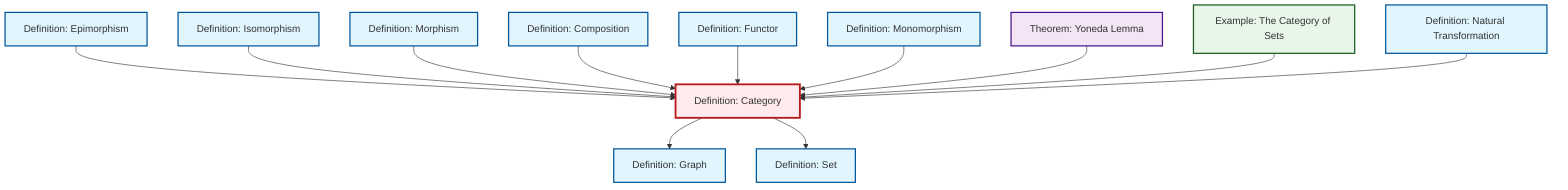 graph TD
    classDef definition fill:#e1f5fe,stroke:#01579b,stroke-width:2px
    classDef theorem fill:#f3e5f5,stroke:#4a148c,stroke-width:2px
    classDef axiom fill:#fff3e0,stroke:#e65100,stroke-width:2px
    classDef example fill:#e8f5e9,stroke:#1b5e20,stroke-width:2px
    classDef current fill:#ffebee,stroke:#b71c1c,stroke-width:3px
    def-functor["Definition: Functor"]:::definition
    def-natural-transformation["Definition: Natural Transformation"]:::definition
    ex-set-category["Example: The Category of Sets"]:::example
    def-monomorphism["Definition: Monomorphism"]:::definition
    def-morphism["Definition: Morphism"]:::definition
    def-graph["Definition: Graph"]:::definition
    def-category["Definition: Category"]:::definition
    def-set["Definition: Set"]:::definition
    def-epimorphism["Definition: Epimorphism"]:::definition
    def-composition["Definition: Composition"]:::definition
    def-isomorphism["Definition: Isomorphism"]:::definition
    thm-yoneda["Theorem: Yoneda Lemma"]:::theorem
    def-epimorphism --> def-category
    def-isomorphism --> def-category
    def-category --> def-graph
    def-category --> def-set
    def-morphism --> def-category
    def-composition --> def-category
    def-functor --> def-category
    def-monomorphism --> def-category
    thm-yoneda --> def-category
    ex-set-category --> def-category
    def-natural-transformation --> def-category
    class def-category current